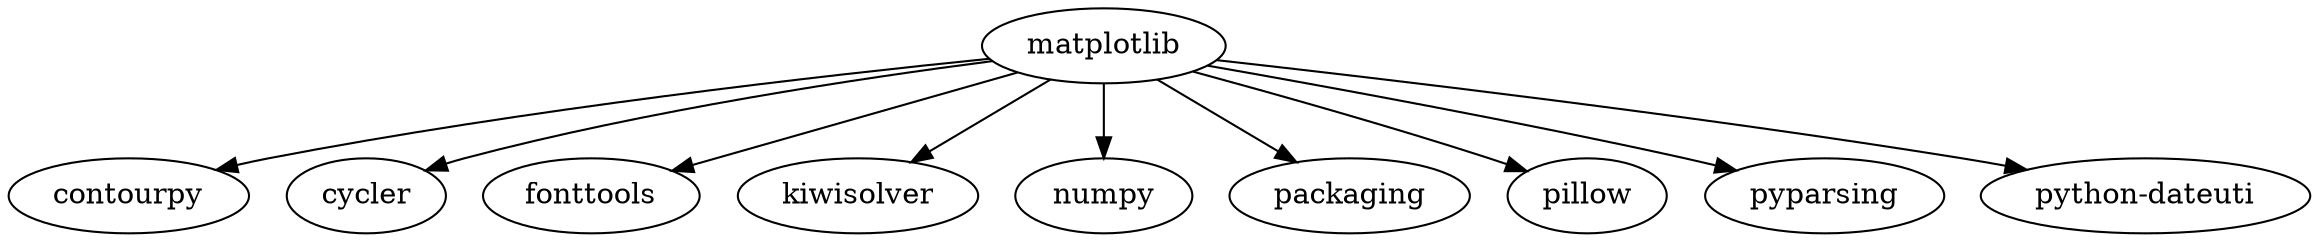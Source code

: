 // Dependencies of matplotlib
digraph {
	matplotlib [label=matplotlib]
	contourpy [label=contourpy]
	matplotlib -> contourpy
	cycler [label=cycler]
	matplotlib -> cycler
	fonttools [label=fonttools]
	matplotlib -> fonttools
	kiwisolver [label=kiwisolver]
	matplotlib -> kiwisolver
	numpy [label=numpy]
	matplotlib -> numpy
	packaging [label=packaging]
	matplotlib -> packaging
	pillow [label=pillow]
	matplotlib -> pillow
	pyparsing [label=pyparsing]
	matplotlib -> pyparsing
	"python-dateuti" [label="python-dateuti"]
	matplotlib -> "python-dateuti"
}
